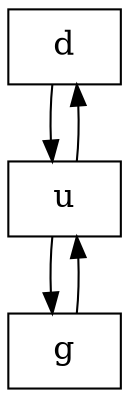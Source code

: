 digraph FichasCarlos{ 
node [ fontsize = 16 shape = record] 
 " d8" [ label = " d" shape = record ]; 
 " d8" ->  " u13"  
 " u13" [ label = " u" shape = record ]; 
 " u13" ->  " g14"  
 " u13" ->  " d8" 
 " g14" [ label = " g" shape = record ]; 
 " g14" ->  " u13" 
}
